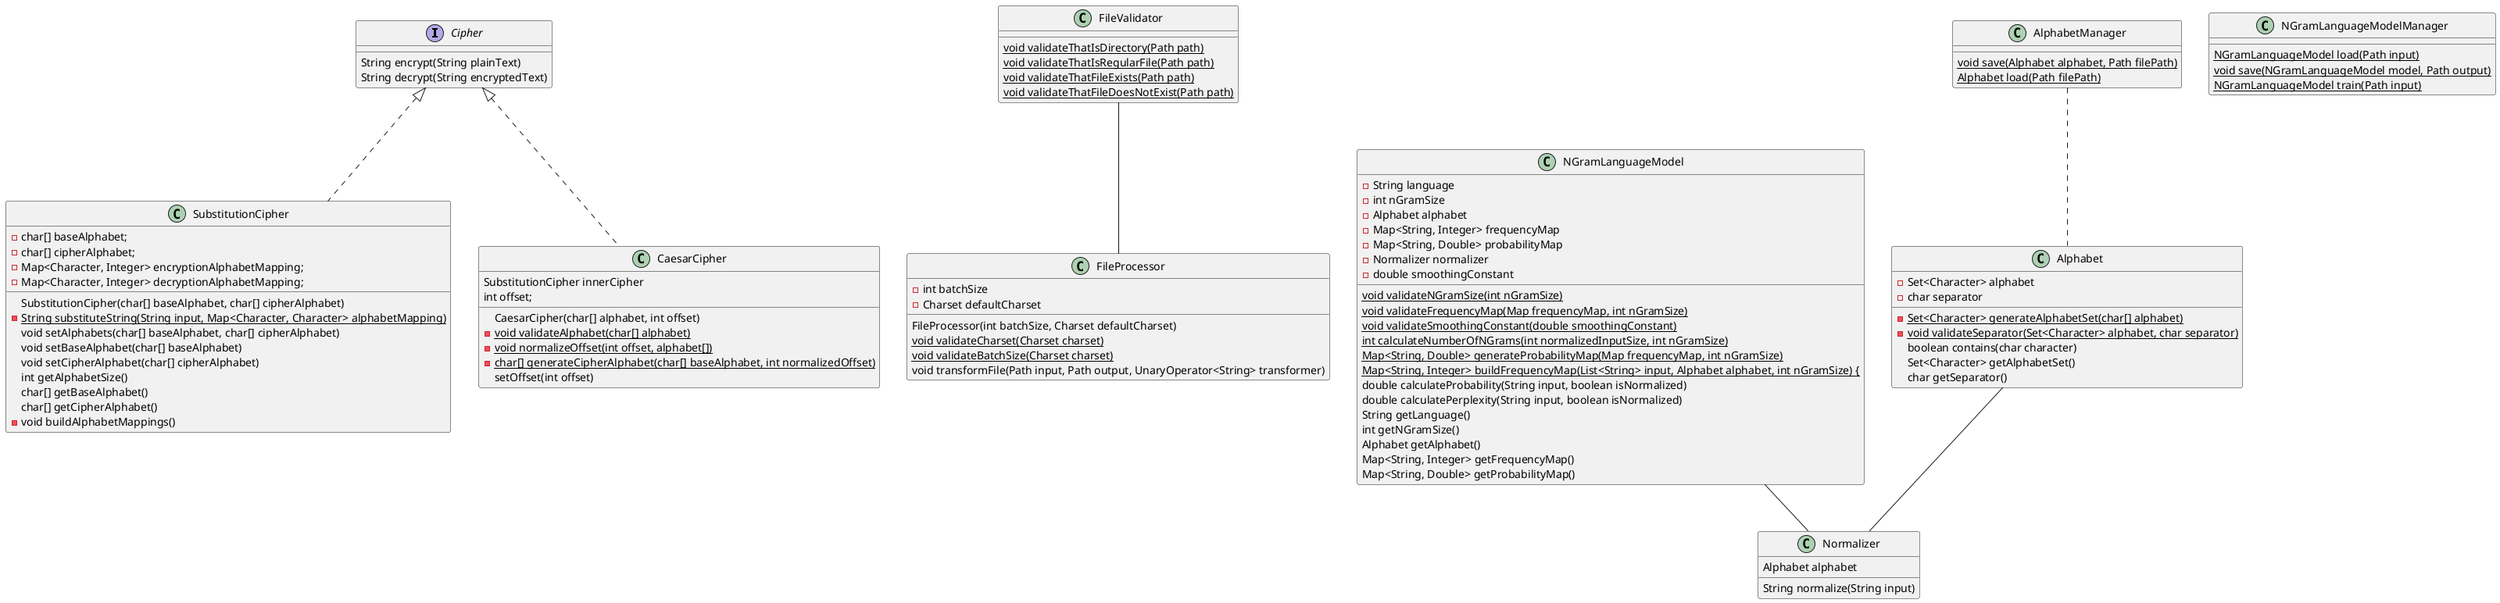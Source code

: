 @startuml

interface Cipher {
    String encrypt(String plainText)
    String decrypt(String encryptedText)
}

class SubstitutionCipher implements Cipher {
    - char[] baseAlphabet;
    - char[] cipherAlphabet;
    - Map<Character, Integer> encryptionAlphabetMapping;
    - Map<Character, Integer> decryptionAlphabetMapping;

    SubstitutionCipher(char[] baseAlphabet, char[] cipherAlphabet)
    - {static} String substituteString(String input, Map<Character, Character> alphabetMapping)
    void setAlphabets(char[] baseAlphabet, char[] cipherAlphabet)
    void setBaseAlphabet(char[] baseAlphabet)
    void setCipherAlphabet(char[] cipherAlphabet)
    int getAlphabetSize()
    char[] getBaseAlphabet()
    char[] getCipherAlphabet()
    - void buildAlphabetMappings()
}

class CaesarCipher implements Cipher {
    SubstitutionCipher innerCipher
    int offset;

    CaesarCipher(char[] alphabet, int offset)
    - {static} void validateAlphabet(char[] alphabet)
    - {static} void normalizeOffset(int offset, alphabet[])
    - {static} char[] generateCipherAlphabet(char[] baseAlphabet, int normalizedOffset)
    setOffset(int offset)

}

class FileValidator {
    {static} void validateThatIsDirectory(Path path)
    {static} void validateThatIsRegularFile(Path path)
    {static} void validateThatFileExists(Path path)
    {static} void validateThatFileDoesNotExist(Path path)
}

class FileProcessor {
    - int batchSize
    - Charset defaultCharset

    FileProcessor(int batchSize, Charset defaultCharset)
    {static} void validateCharset(Charset charset)
    {static} void validateBatchSize(Charset charset)
    void transformFile(Path input, Path output, UnaryOperator<String> transformer)

}

class Alphabet {
    - Set<Character> alphabet
    - char separator

    - {static} Set<Character> generateAlphabetSet(char[] alphabet)
    - {static} void validateSeparator(Set<Character> alphabet, char separator)
    boolean contains(char character)
    Set<Character> getAlphabetSet()
    char getSeparator()
}

class AlphabetManager {
    {static} void save(Alphabet alphabet, Path filePath)
    {static} Alphabet load(Path filePath)
}

AlphabetManager .. Alphabet

class Normalizer {
    Alphabet alphabet

    String normalize(String input)
}

class NGramLanguageModel {
    - String language
    - int nGramSize
    - Alphabet alphabet
    - Map<String, Integer> frequencyMap
    - Map<String, Double> probabilityMap
    - Normalizer normalizer
    - double smoothingConstant

    {static} void validateNGramSize(int nGramSize)
    {static} void validateFrequencyMap(Map frequencyMap, int nGramSize)
    {static} void validateSmoothingConstant(double smoothingConstant)
    {static} int calculateNumberOfNGrams(int normalizedInputSize, int nGramSize)
    {static} Map<String, Double> generateProbabilityMap(Map frequencyMap, int nGramSize)
    {static} Map<String, Integer> buildFrequencyMap(List<String> input, Alphabet alphabet, int nGramSize) {
    double calculateProbability(String input, boolean isNormalized)
    double calculatePerplexity(String input, boolean isNormalized)
    String getLanguage()
    int getNGramSize()
    Alphabet getAlphabet()
    Map<String, Integer> getFrequencyMap()
    Map<String, Double> getProbabilityMap()
}

class NGramLanguageModelManager {
    {static} NGramLanguageModel load(Path input)
    {static} void save(NGramLanguageModel model, Path output)
    {static} NGramLanguageModel train(Path input)
}

FileValidator -- FileProcessor
NGramLanguageModel -- Normalizer
Alphabet -- Normalizer

@enduml
